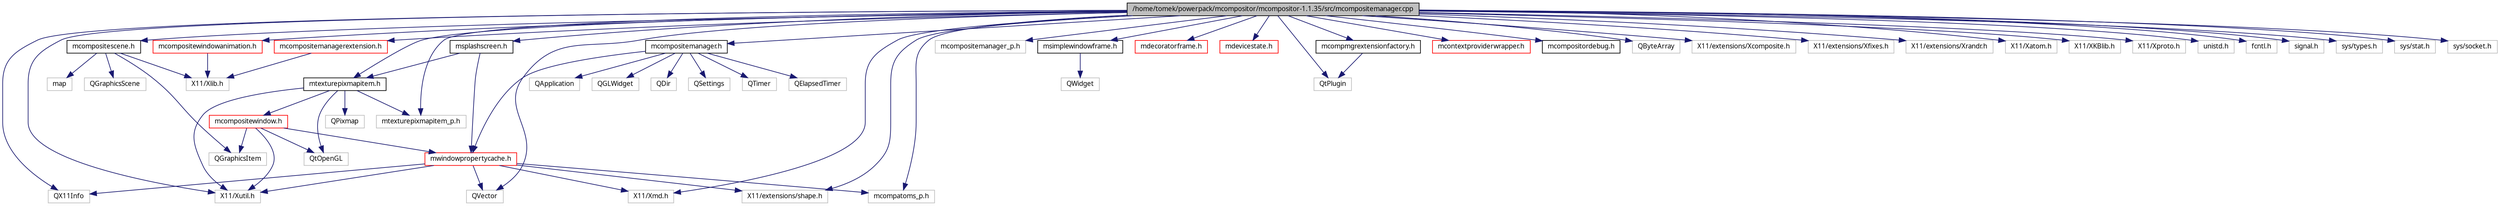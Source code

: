 digraph G
{
  edge [fontname="FreeSans.ttf",fontsize="10",labelfontname="FreeSans.ttf",labelfontsize="10"];
  node [fontname="FreeSans.ttf",fontsize="10",shape=record];
  Node1 [label="/home/tomek/powerpack/mcompositor/mcompositor-1.1.35/src/mcompositemanager.cpp",height=0.2,width=0.4,color="black", fillcolor="grey75", style="filled" fontcolor="black"];
  Node1 -> Node2 [color="midnightblue",fontsize="10",style="solid",fontname="FreeSans.ttf"];
  Node2 [label="mtexturepixmapitem.h",height=0.2,width=0.4,color="black", fillcolor="white", style="filled",URL="$mtexturepixmapitem_8h.html"];
  Node2 -> Node3 [color="midnightblue",fontsize="10",style="solid",fontname="FreeSans.ttf"];
  Node3 [label="mcompositewindow.h",height=0.2,width=0.4,color="red", fillcolor="white", style="filled",URL="$mcompositewindow_8h.html"];
  Node3 -> Node4 [color="midnightblue",fontsize="10",style="solid",fontname="FreeSans.ttf"];
  Node4 [label="QGraphicsItem",height=0.2,width=0.4,color="grey75", fillcolor="white", style="filled"];
  Node3 -> Node5 [color="midnightblue",fontsize="10",style="solid",fontname="FreeSans.ttf"];
  Node5 [label="QtOpenGL",height=0.2,width=0.4,color="grey75", fillcolor="white", style="filled"];
  Node3 -> Node6 [color="midnightblue",fontsize="10",style="solid",fontname="FreeSans.ttf"];
  Node6 [label="X11/Xutil.h",height=0.2,width=0.4,color="grey75", fillcolor="white", style="filled"];
  Node3 -> Node7 [color="midnightblue",fontsize="10",style="solid",fontname="FreeSans.ttf"];
  Node7 [label="mwindowpropertycache.h",height=0.2,width=0.4,color="red", fillcolor="white", style="filled",URL="$mwindowpropertycache_8h.html"];
  Node7 -> Node8 [color="midnightblue",fontsize="10",style="solid",fontname="FreeSans.ttf"];
  Node8 [label="QX11Info",height=0.2,width=0.4,color="grey75", fillcolor="white", style="filled"];
  Node7 -> Node9 [color="midnightblue",fontsize="10",style="solid",fontname="FreeSans.ttf"];
  Node9 [label="QVector",height=0.2,width=0.4,color="grey75", fillcolor="white", style="filled"];
  Node7 -> Node6 [color="midnightblue",fontsize="10",style="solid",fontname="FreeSans.ttf"];
  Node7 -> Node10 [color="midnightblue",fontsize="10",style="solid",fontname="FreeSans.ttf"];
  Node10 [label="X11/Xmd.h",height=0.2,width=0.4,color="grey75", fillcolor="white", style="filled"];
  Node7 -> Node11 [color="midnightblue",fontsize="10",style="solid",fontname="FreeSans.ttf"];
  Node11 [label="X11/extensions/shape.h",height=0.2,width=0.4,color="grey75", fillcolor="white", style="filled"];
  Node7 -> Node12 [color="midnightblue",fontsize="10",style="solid",fontname="FreeSans.ttf"];
  Node12 [label="mcompatoms_p.h",height=0.2,width=0.4,color="grey75", fillcolor="white", style="filled"];
  Node2 -> Node13 [color="midnightblue",fontsize="10",style="solid",fontname="FreeSans.ttf"];
  Node13 [label="mtexturepixmapitem_p.h",height=0.2,width=0.4,color="grey75", fillcolor="white", style="filled"];
  Node2 -> Node5 [color="midnightblue",fontsize="10",style="solid",fontname="FreeSans.ttf"];
  Node2 -> Node14 [color="midnightblue",fontsize="10",style="solid",fontname="FreeSans.ttf"];
  Node14 [label="QPixmap",height=0.2,width=0.4,color="grey75", fillcolor="white", style="filled"];
  Node2 -> Node6 [color="midnightblue",fontsize="10",style="solid",fontname="FreeSans.ttf"];
  Node1 -> Node13 [color="midnightblue",fontsize="10",style="solid",fontname="FreeSans.ttf"];
  Node1 -> Node15 [color="midnightblue",fontsize="10",style="solid",fontname="FreeSans.ttf"];
  Node15 [label="mcompositemanager.h",height=0.2,width=0.4,color="black", fillcolor="white", style="filled",URL="$mcompositemanager_8h.html"];
  Node15 -> Node16 [color="midnightblue",fontsize="10",style="solid",fontname="FreeSans.ttf"];
  Node16 [label="QApplication",height=0.2,width=0.4,color="grey75", fillcolor="white", style="filled"];
  Node15 -> Node17 [color="midnightblue",fontsize="10",style="solid",fontname="FreeSans.ttf"];
  Node17 [label="QGLWidget",height=0.2,width=0.4,color="grey75", fillcolor="white", style="filled"];
  Node15 -> Node18 [color="midnightblue",fontsize="10",style="solid",fontname="FreeSans.ttf"];
  Node18 [label="QDir",height=0.2,width=0.4,color="grey75", fillcolor="white", style="filled"];
  Node15 -> Node19 [color="midnightblue",fontsize="10",style="solid",fontname="FreeSans.ttf"];
  Node19 [label="QSettings",height=0.2,width=0.4,color="grey75", fillcolor="white", style="filled"];
  Node15 -> Node20 [color="midnightblue",fontsize="10",style="solid",fontname="FreeSans.ttf"];
  Node20 [label="QTimer",height=0.2,width=0.4,color="grey75", fillcolor="white", style="filled"];
  Node15 -> Node7 [color="midnightblue",fontsize="10",style="solid",fontname="FreeSans.ttf"];
  Node15 -> Node21 [color="midnightblue",fontsize="10",style="solid",fontname="FreeSans.ttf"];
  Node21 [label="QElapsedTimer",height=0.2,width=0.4,color="grey75", fillcolor="white", style="filled"];
  Node1 -> Node22 [color="midnightblue",fontsize="10",style="solid",fontname="FreeSans.ttf"];
  Node22 [label="mcompositemanager_p.h",height=0.2,width=0.4,color="grey75", fillcolor="white", style="filled"];
  Node1 -> Node23 [color="midnightblue",fontsize="10",style="solid",fontname="FreeSans.ttf"];
  Node23 [label="mcompositescene.h",height=0.2,width=0.4,color="black", fillcolor="white", style="filled",URL="$mcompositescene_8h.html"];
  Node23 -> Node24 [color="midnightblue",fontsize="10",style="solid",fontname="FreeSans.ttf"];
  Node24 [label="QGraphicsScene",height=0.2,width=0.4,color="grey75", fillcolor="white", style="filled"];
  Node23 -> Node4 [color="midnightblue",fontsize="10",style="solid",fontname="FreeSans.ttf"];
  Node23 -> Node25 [color="midnightblue",fontsize="10",style="solid",fontname="FreeSans.ttf"];
  Node25 [label="X11/Xlib.h",height=0.2,width=0.4,color="grey75", fillcolor="white", style="filled"];
  Node23 -> Node26 [color="midnightblue",fontsize="10",style="solid",fontname="FreeSans.ttf"];
  Node26 [label="map",height=0.2,width=0.4,color="grey75", fillcolor="white", style="filled"];
  Node1 -> Node27 [color="midnightblue",fontsize="10",style="solid",fontname="FreeSans.ttf"];
  Node27 [label="msimplewindowframe.h",height=0.2,width=0.4,color="black", fillcolor="white", style="filled",URL="$msimplewindowframe_8h.html"];
  Node27 -> Node28 [color="midnightblue",fontsize="10",style="solid",fontname="FreeSans.ttf"];
  Node28 [label="QWidget",height=0.2,width=0.4,color="grey75", fillcolor="white", style="filled"];
  Node1 -> Node29 [color="midnightblue",fontsize="10",style="solid",fontname="FreeSans.ttf"];
  Node29 [label="mdecoratorframe.h",height=0.2,width=0.4,color="red", fillcolor="white", style="filled",URL="$mdecoratorframe_8h.html"];
  Node1 -> Node30 [color="midnightblue",fontsize="10",style="solid",fontname="FreeSans.ttf"];
  Node30 [label="mdevicestate.h",height=0.2,width=0.4,color="red", fillcolor="white", style="filled",URL="$mdevicestate_8h.html"];
  Node1 -> Node31 [color="midnightblue",fontsize="10",style="solid",fontname="FreeSans.ttf"];
  Node31 [label="mcompositemanagerextension.h",height=0.2,width=0.4,color="red", fillcolor="white", style="filled",URL="$mcompositemanagerextension_8h.html"];
  Node31 -> Node25 [color="midnightblue",fontsize="10",style="solid",fontname="FreeSans.ttf"];
  Node1 -> Node32 [color="midnightblue",fontsize="10",style="solid",fontname="FreeSans.ttf"];
  Node32 [label="mcompmgrextensionfactory.h",height=0.2,width=0.4,color="black", fillcolor="white", style="filled",URL="$mcompmgrextensionfactory_8h.html"];
  Node32 -> Node33 [color="midnightblue",fontsize="10",style="solid",fontname="FreeSans.ttf"];
  Node33 [label="QtPlugin",height=0.2,width=0.4,color="grey75", fillcolor="white", style="filled"];
  Node1 -> Node34 [color="midnightblue",fontsize="10",style="solid",fontname="FreeSans.ttf"];
  Node34 [label="mcontextproviderwrapper.h",height=0.2,width=0.4,color="red", fillcolor="white", style="filled",URL="$mcontextproviderwrapper_8h.html"];
  Node1 -> Node35 [color="midnightblue",fontsize="10",style="solid",fontname="FreeSans.ttf"];
  Node35 [label="mcompositordebug.h",height=0.2,width=0.4,color="black", fillcolor="white", style="filled",URL="$mcompositordebug_8h.html"];
  Node1 -> Node36 [color="midnightblue",fontsize="10",style="solid",fontname="FreeSans.ttf"];
  Node36 [label="msplashscreen.h",height=0.2,width=0.4,color="black", fillcolor="white", style="filled",URL="$msplashscreen_8h.html"];
  Node36 -> Node2 [color="midnightblue",fontsize="10",style="solid",fontname="FreeSans.ttf"];
  Node36 -> Node7 [color="midnightblue",fontsize="10",style="solid",fontname="FreeSans.ttf"];
  Node1 -> Node37 [color="midnightblue",fontsize="10",style="solid",fontname="FreeSans.ttf"];
  Node37 [label="mcompositewindowanimation.h",height=0.2,width=0.4,color="red", fillcolor="white", style="filled",URL="$mcompositewindowanimation_8h.html"];
  Node37 -> Node25 [color="midnightblue",fontsize="10",style="solid",fontname="FreeSans.ttf"];
  Node1 -> Node8 [color="midnightblue",fontsize="10",style="solid",fontname="FreeSans.ttf"];
  Node1 -> Node38 [color="midnightblue",fontsize="10",style="solid",fontname="FreeSans.ttf"];
  Node38 [label="QByteArray",height=0.2,width=0.4,color="grey75", fillcolor="white", style="filled"];
  Node1 -> Node9 [color="midnightblue",fontsize="10",style="solid",fontname="FreeSans.ttf"];
  Node1 -> Node33 [color="midnightblue",fontsize="10",style="solid",fontname="FreeSans.ttf"];
  Node1 -> Node6 [color="midnightblue",fontsize="10",style="solid",fontname="FreeSans.ttf"];
  Node1 -> Node39 [color="midnightblue",fontsize="10",style="solid",fontname="FreeSans.ttf"];
  Node39 [label="X11/extensions/Xcomposite.h",height=0.2,width=0.4,color="grey75", fillcolor="white", style="filled"];
  Node1 -> Node40 [color="midnightblue",fontsize="10",style="solid",fontname="FreeSans.ttf"];
  Node40 [label="X11/extensions/Xfixes.h",height=0.2,width=0.4,color="grey75", fillcolor="white", style="filled"];
  Node1 -> Node11 [color="midnightblue",fontsize="10",style="solid",fontname="FreeSans.ttf"];
  Node1 -> Node41 [color="midnightblue",fontsize="10",style="solid",fontname="FreeSans.ttf"];
  Node41 [label="X11/extensions/Xrandr.h",height=0.2,width=0.4,color="grey75", fillcolor="white", style="filled"];
  Node1 -> Node42 [color="midnightblue",fontsize="10",style="solid",fontname="FreeSans.ttf"];
  Node42 [label="X11/Xatom.h",height=0.2,width=0.4,color="grey75", fillcolor="white", style="filled"];
  Node1 -> Node10 [color="midnightblue",fontsize="10",style="solid",fontname="FreeSans.ttf"];
  Node1 -> Node43 [color="midnightblue",fontsize="10",style="solid",fontname="FreeSans.ttf"];
  Node43 [label="X11/XKBlib.h",height=0.2,width=0.4,color="grey75", fillcolor="white", style="filled"];
  Node1 -> Node44 [color="midnightblue",fontsize="10",style="solid",fontname="FreeSans.ttf"];
  Node44 [label="X11/Xproto.h",height=0.2,width=0.4,color="grey75", fillcolor="white", style="filled"];
  Node1 -> Node12 [color="midnightblue",fontsize="10",style="solid",fontname="FreeSans.ttf"];
  Node1 -> Node45 [color="midnightblue",fontsize="10",style="solid",fontname="FreeSans.ttf"];
  Node45 [label="unistd.h",height=0.2,width=0.4,color="grey75", fillcolor="white", style="filled"];
  Node1 -> Node46 [color="midnightblue",fontsize="10",style="solid",fontname="FreeSans.ttf"];
  Node46 [label="fcntl.h",height=0.2,width=0.4,color="grey75", fillcolor="white", style="filled"];
  Node1 -> Node47 [color="midnightblue",fontsize="10",style="solid",fontname="FreeSans.ttf"];
  Node47 [label="signal.h",height=0.2,width=0.4,color="grey75", fillcolor="white", style="filled"];
  Node1 -> Node48 [color="midnightblue",fontsize="10",style="solid",fontname="FreeSans.ttf"];
  Node48 [label="sys/types.h",height=0.2,width=0.4,color="grey75", fillcolor="white", style="filled"];
  Node1 -> Node49 [color="midnightblue",fontsize="10",style="solid",fontname="FreeSans.ttf"];
  Node49 [label="sys/stat.h",height=0.2,width=0.4,color="grey75", fillcolor="white", style="filled"];
  Node1 -> Node50 [color="midnightblue",fontsize="10",style="solid",fontname="FreeSans.ttf"];
  Node50 [label="sys/socket.h",height=0.2,width=0.4,color="grey75", fillcolor="white", style="filled"];
}
